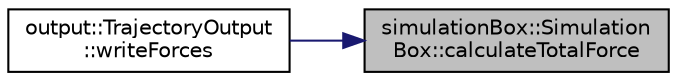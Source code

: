 digraph "simulationBox::SimulationBox::calculateTotalForce"
{
 // LATEX_PDF_SIZE
  edge [fontname="Helvetica",fontsize="10",labelfontname="Helvetica",labelfontsize="10"];
  node [fontname="Helvetica",fontsize="10",shape=record];
  rankdir="RL";
  Node1 [label="simulationBox::Simulation\lBox::calculateTotalForce",height=0.2,width=0.4,color="black", fillcolor="grey75", style="filled", fontcolor="black",tooltip="calculate total force of simulationBox"];
  Node1 -> Node2 [dir="back",color="midnightblue",fontsize="10",style="solid",fontname="Helvetica"];
  Node2 [label="output::TrajectoryOutput\l::writeForces",height=0.2,width=0.4,color="black", fillcolor="white", style="filled",URL="$classoutput_1_1TrajectoryOutput.html#aed66f6fe5bf054c5506a9a0a725b5fe1",tooltip="Write forces file."];
}
